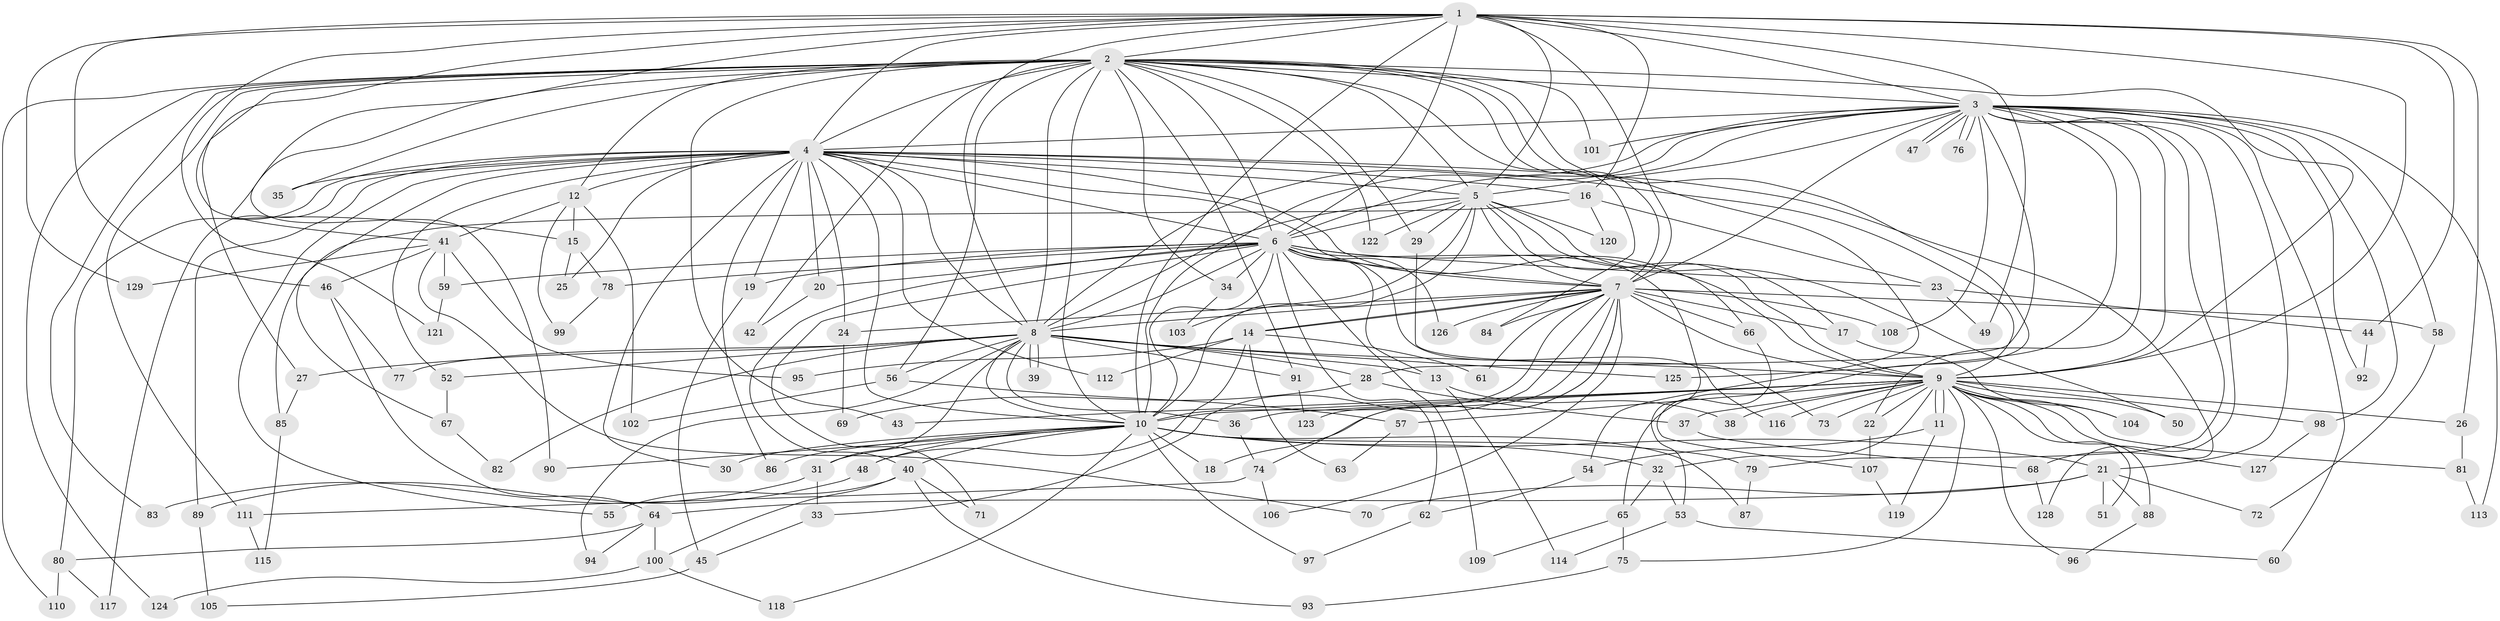 // coarse degree distribution, {18: 0.01020408163265306, 26: 0.01020408163265306, 24: 0.01020408163265306, 23: 0.02040816326530612, 31: 0.01020408163265306, 21: 0.01020408163265306, 20: 0.01020408163265306, 19: 0.01020408163265306, 4: 0.09183673469387756, 5: 0.030612244897959183, 6: 0.030612244897959183, 7: 0.030612244897959183, 3: 0.24489795918367346, 2: 0.46938775510204084, 1: 0.01020408163265306}
// Generated by graph-tools (version 1.1) at 2025/51/02/27/25 19:51:51]
// undirected, 129 vertices, 283 edges
graph export_dot {
graph [start="1"]
  node [color=gray90,style=filled];
  1;
  2;
  3;
  4;
  5;
  6;
  7;
  8;
  9;
  10;
  11;
  12;
  13;
  14;
  15;
  16;
  17;
  18;
  19;
  20;
  21;
  22;
  23;
  24;
  25;
  26;
  27;
  28;
  29;
  30;
  31;
  32;
  33;
  34;
  35;
  36;
  37;
  38;
  39;
  40;
  41;
  42;
  43;
  44;
  45;
  46;
  47;
  48;
  49;
  50;
  51;
  52;
  53;
  54;
  55;
  56;
  57;
  58;
  59;
  60;
  61;
  62;
  63;
  64;
  65;
  66;
  67;
  68;
  69;
  70;
  71;
  72;
  73;
  74;
  75;
  76;
  77;
  78;
  79;
  80;
  81;
  82;
  83;
  84;
  85;
  86;
  87;
  88;
  89;
  90;
  91;
  92;
  93;
  94;
  95;
  96;
  97;
  98;
  99;
  100;
  101;
  102;
  103;
  104;
  105;
  106;
  107;
  108;
  109;
  110;
  111;
  112;
  113;
  114;
  115;
  116;
  117;
  118;
  119;
  120;
  121;
  122;
  123;
  124;
  125;
  126;
  127;
  128;
  129;
  1 -- 2;
  1 -- 3;
  1 -- 4;
  1 -- 5;
  1 -- 6;
  1 -- 7;
  1 -- 8;
  1 -- 9;
  1 -- 10;
  1 -- 15;
  1 -- 16;
  1 -- 26;
  1 -- 41;
  1 -- 44;
  1 -- 46;
  1 -- 49;
  1 -- 121;
  1 -- 129;
  2 -- 3;
  2 -- 4;
  2 -- 5;
  2 -- 6;
  2 -- 7;
  2 -- 8;
  2 -- 9;
  2 -- 10;
  2 -- 12;
  2 -- 27;
  2 -- 29;
  2 -- 34;
  2 -- 35;
  2 -- 42;
  2 -- 43;
  2 -- 54;
  2 -- 56;
  2 -- 65;
  2 -- 83;
  2 -- 84;
  2 -- 90;
  2 -- 91;
  2 -- 101;
  2 -- 110;
  2 -- 111;
  2 -- 122;
  2 -- 124;
  3 -- 4;
  3 -- 5;
  3 -- 6;
  3 -- 7;
  3 -- 8;
  3 -- 9;
  3 -- 10;
  3 -- 21;
  3 -- 22;
  3 -- 28;
  3 -- 47;
  3 -- 47;
  3 -- 58;
  3 -- 60;
  3 -- 76;
  3 -- 76;
  3 -- 79;
  3 -- 92;
  3 -- 98;
  3 -- 101;
  3 -- 108;
  3 -- 113;
  3 -- 125;
  3 -- 128;
  4 -- 5;
  4 -- 6;
  4 -- 7;
  4 -- 8;
  4 -- 9;
  4 -- 10;
  4 -- 12;
  4 -- 16;
  4 -- 19;
  4 -- 20;
  4 -- 24;
  4 -- 25;
  4 -- 30;
  4 -- 35;
  4 -- 52;
  4 -- 55;
  4 -- 66;
  4 -- 67;
  4 -- 68;
  4 -- 80;
  4 -- 86;
  4 -- 89;
  4 -- 112;
  4 -- 117;
  5 -- 6;
  5 -- 7;
  5 -- 8;
  5 -- 9;
  5 -- 10;
  5 -- 17;
  5 -- 29;
  5 -- 50;
  5 -- 103;
  5 -- 120;
  5 -- 122;
  6 -- 7;
  6 -- 8;
  6 -- 9;
  6 -- 10;
  6 -- 13;
  6 -- 19;
  6 -- 20;
  6 -- 23;
  6 -- 34;
  6 -- 40;
  6 -- 53;
  6 -- 59;
  6 -- 62;
  6 -- 71;
  6 -- 78;
  6 -- 109;
  6 -- 116;
  6 -- 126;
  7 -- 8;
  7 -- 9;
  7 -- 10;
  7 -- 14;
  7 -- 14;
  7 -- 17;
  7 -- 18;
  7 -- 24;
  7 -- 33;
  7 -- 58;
  7 -- 61;
  7 -- 66;
  7 -- 74;
  7 -- 84;
  7 -- 106;
  7 -- 108;
  7 -- 123;
  7 -- 126;
  8 -- 9;
  8 -- 10;
  8 -- 13;
  8 -- 27;
  8 -- 28;
  8 -- 31;
  8 -- 36;
  8 -- 39;
  8 -- 39;
  8 -- 52;
  8 -- 56;
  8 -- 77;
  8 -- 82;
  8 -- 91;
  8 -- 94;
  8 -- 125;
  9 -- 10;
  9 -- 11;
  9 -- 11;
  9 -- 22;
  9 -- 26;
  9 -- 32;
  9 -- 36;
  9 -- 37;
  9 -- 38;
  9 -- 43;
  9 -- 50;
  9 -- 51;
  9 -- 57;
  9 -- 73;
  9 -- 75;
  9 -- 81;
  9 -- 88;
  9 -- 96;
  9 -- 98;
  9 -- 104;
  9 -- 116;
  9 -- 127;
  10 -- 18;
  10 -- 21;
  10 -- 30;
  10 -- 31;
  10 -- 32;
  10 -- 40;
  10 -- 48;
  10 -- 79;
  10 -- 86;
  10 -- 87;
  10 -- 90;
  10 -- 97;
  10 -- 118;
  11 -- 54;
  11 -- 119;
  12 -- 15;
  12 -- 41;
  12 -- 99;
  12 -- 102;
  13 -- 38;
  13 -- 114;
  14 -- 48;
  14 -- 61;
  14 -- 63;
  14 -- 95;
  14 -- 112;
  15 -- 25;
  15 -- 78;
  16 -- 23;
  16 -- 85;
  16 -- 120;
  17 -- 104;
  19 -- 45;
  20 -- 42;
  21 -- 51;
  21 -- 64;
  21 -- 70;
  21 -- 72;
  21 -- 88;
  22 -- 107;
  23 -- 44;
  23 -- 49;
  24 -- 69;
  26 -- 81;
  27 -- 85;
  28 -- 37;
  28 -- 69;
  29 -- 73;
  31 -- 33;
  31 -- 83;
  32 -- 53;
  32 -- 65;
  33 -- 45;
  34 -- 103;
  36 -- 74;
  37 -- 68;
  40 -- 55;
  40 -- 71;
  40 -- 93;
  40 -- 100;
  41 -- 46;
  41 -- 59;
  41 -- 70;
  41 -- 95;
  41 -- 129;
  44 -- 92;
  45 -- 105;
  46 -- 64;
  46 -- 77;
  48 -- 89;
  52 -- 67;
  53 -- 60;
  53 -- 114;
  54 -- 62;
  56 -- 57;
  56 -- 102;
  57 -- 63;
  58 -- 72;
  59 -- 121;
  62 -- 97;
  64 -- 80;
  64 -- 94;
  64 -- 100;
  65 -- 75;
  65 -- 109;
  66 -- 107;
  67 -- 82;
  68 -- 128;
  74 -- 106;
  74 -- 111;
  75 -- 93;
  78 -- 99;
  79 -- 87;
  80 -- 110;
  80 -- 117;
  81 -- 113;
  85 -- 115;
  88 -- 96;
  89 -- 105;
  91 -- 123;
  98 -- 127;
  100 -- 118;
  100 -- 124;
  107 -- 119;
  111 -- 115;
}
